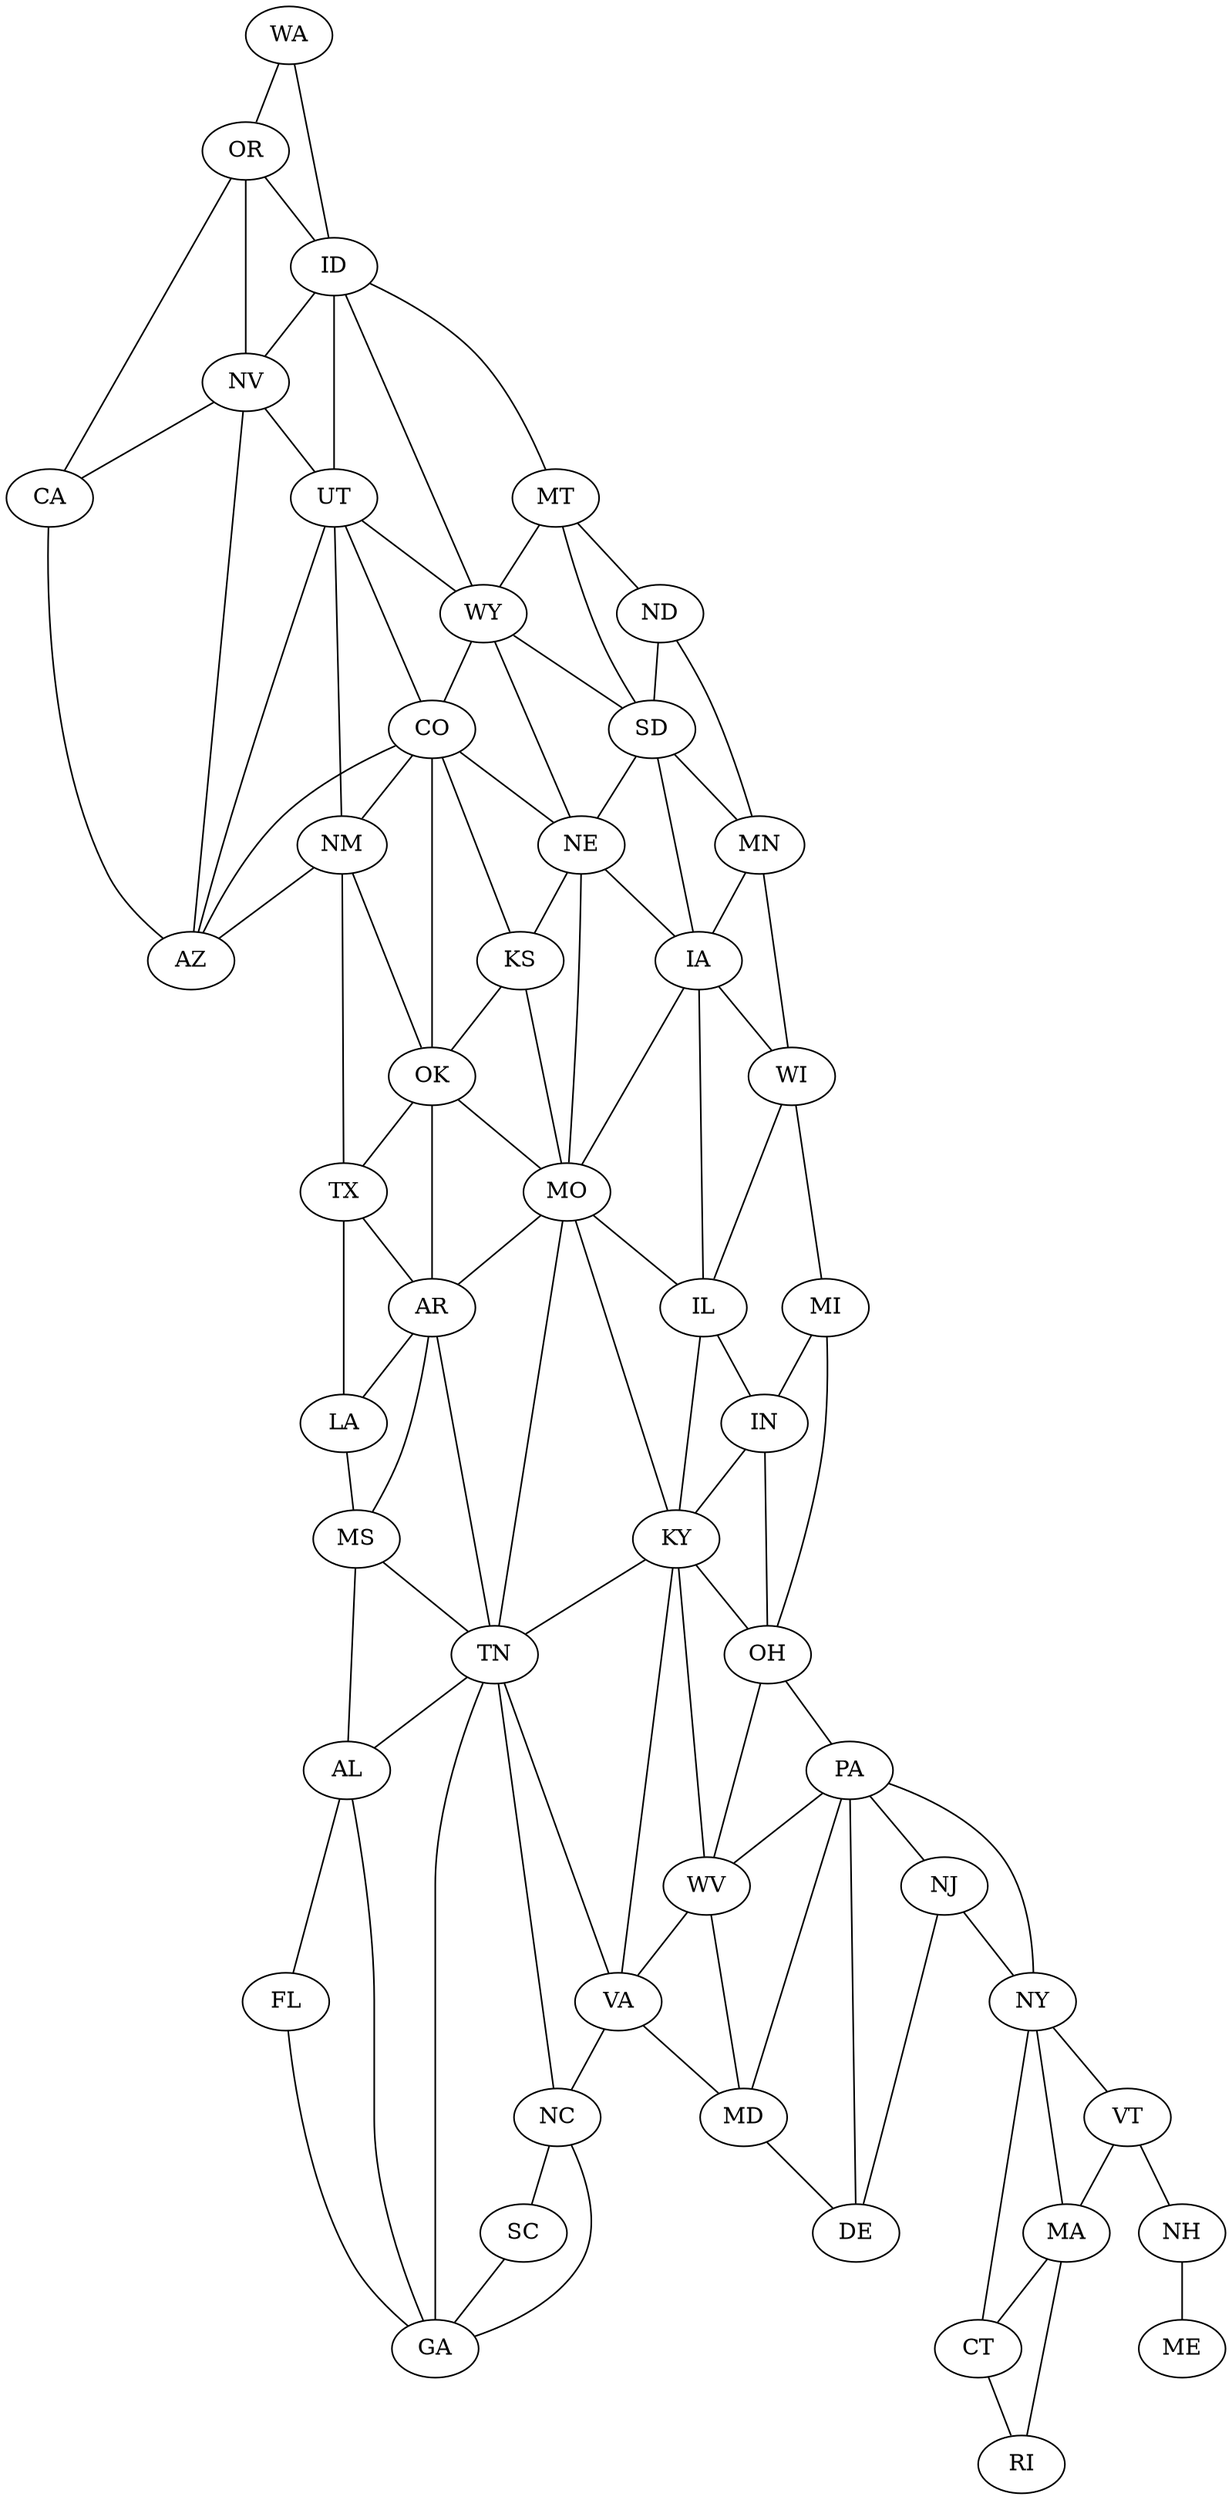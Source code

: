 graph G {
WA [pos="0,10"]
OR [pos="0,9"]
CA [pos="0,6"]
NV [pos="1,7"]
UT [pos="2,7"]
AZ [pos="2,5"]
ID [pos="1,10"]
MT [pos="2,10"]
WY [pos="2,9"]
CO [pos="3,7"]
NM [pos="3,6"]
ND [pos="4,10"]
SD [pos="4,9"]
NE [pos="4,8"]
KS [pos="4,7"]
OK [pos="4,6"]
TX [pos="4,5"]
MN [pos="5,10"]
IA [pos="5,9"]
MO [pos="5,8"]
AR [pos="5,6"]
LA [pos="5,5"]
MS [pos="6,5"]
WI [pos="6,10"]
IL [pos="6,9"]
IN [pos="7,9"]
OH [pos="8,9"]
KY [pos="6,8"]
TN [pos="6,7"]
AL [pos="6,6"]
GA [pos="7,6"]
FL [pos="7,5"]
MI [pos="7,10"]
WV [pos="8,8"]
PA [pos="9,9"]
VA [pos="9,7"]
NC [pos="9,6"]
SC [pos="9,5"]
NY [pos="10,10"]
NJ [pos="10,9"]
DE [pos="10,8"]
MD [pos="10,6"]
NJ [pos="11,7"]
VT [pos="12,10"]
MA [pos="12,9"]
CT [pos="12,8"]
NH [pos="13,10"]
RI [pos="13,8"]
ME [pos="14,10"]

WA -- OR
WA -- ID
ID -- MT
ID -- WY
ID -- UT
ID -- NV
OR -- ID
OR -- NV
OR -- CA
NV -- UT
NV -- AZ
NV -- CA
CA -- AZ
UT -- WY
UT -- CO
UT -- NM
UT -- AZ
MT -- ND
MT -- SD
MT -- WY
WY -- SD
WY -- NE
WY -- CO
CO -- NE
CO -- KS
CO -- OK
CO -- NM
CO -- AZ
NM -- OK
NM -- TX
NM -- AZ
ND -- MN
ND -- SD
SD -- MN
SD -- IA
SD -- NE
NE -- IA
NE -- MO
NE -- KS
KS -- MO
KS -- OK
OK -- MO
OK -- AR
OK -- TX
TX -- AR
TX -- LA
MN -- WI
MN -- IA
IA -- WI
IA -- IL
IA -- MO
MO -- IL
MO -- KY
MO -- TN
MO -- AR
AR -- TN
AR -- MS
AR -- LA
LA -- MS
WI -- MI
WI -- IL
IL -- IN
IL -- KY
MS -- TN
MS -- AL
MI -- OH
MI -- IN
IN -- OH
IN -- KY
KY -- OH
KY -- WV
KY -- VA
KY -- TN
TN -- VA
TN -- NC
TN -- GA
TN -- AL
OH -- PA
OH -- WV
AL -- GA
AL -- FL
FL -- GA
PA -- NY
PA -- NJ
PA -- DE
PA -- MD
PA -- WV
WV -- MD
WV -- VA
VA -- MD
VA -- NC
NC -- SC
NC -- GA
SC -- GA
MD -- DE
NJ -- DE
NJ -- NY
NY -- VT
NY -- MA
NY -- CT
VT -- NH
VT -- MA
MA -- RI
MA -- CT
CT -- RI
NH -- ME
}
